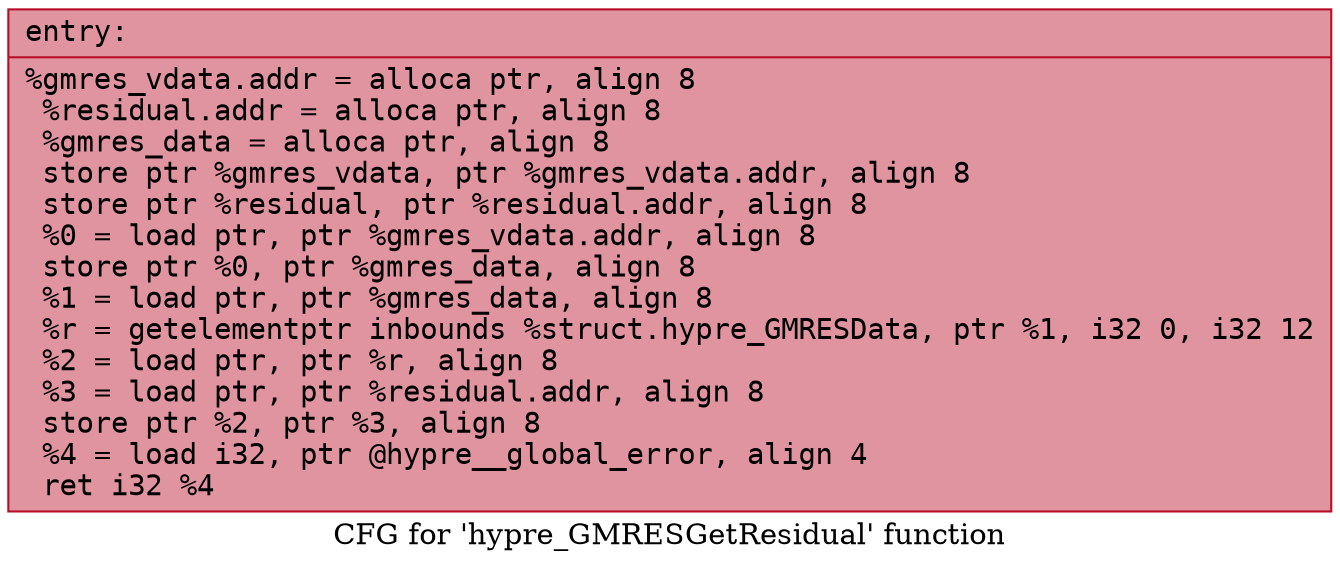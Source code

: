 digraph "CFG for 'hypre_GMRESGetResidual' function" {
	label="CFG for 'hypre_GMRESGetResidual' function";

	Node0x56458aba7940 [shape=record,color="#b70d28ff", style=filled, fillcolor="#b70d2870" fontname="Courier",label="{entry:\l|  %gmres_vdata.addr = alloca ptr, align 8\l  %residual.addr = alloca ptr, align 8\l  %gmres_data = alloca ptr, align 8\l  store ptr %gmres_vdata, ptr %gmres_vdata.addr, align 8\l  store ptr %residual, ptr %residual.addr, align 8\l  %0 = load ptr, ptr %gmres_vdata.addr, align 8\l  store ptr %0, ptr %gmres_data, align 8\l  %1 = load ptr, ptr %gmres_data, align 8\l  %r = getelementptr inbounds %struct.hypre_GMRESData, ptr %1, i32 0, i32 12\l  %2 = load ptr, ptr %r, align 8\l  %3 = load ptr, ptr %residual.addr, align 8\l  store ptr %2, ptr %3, align 8\l  %4 = load i32, ptr @hypre__global_error, align 4\l  ret i32 %4\l}"];
}
